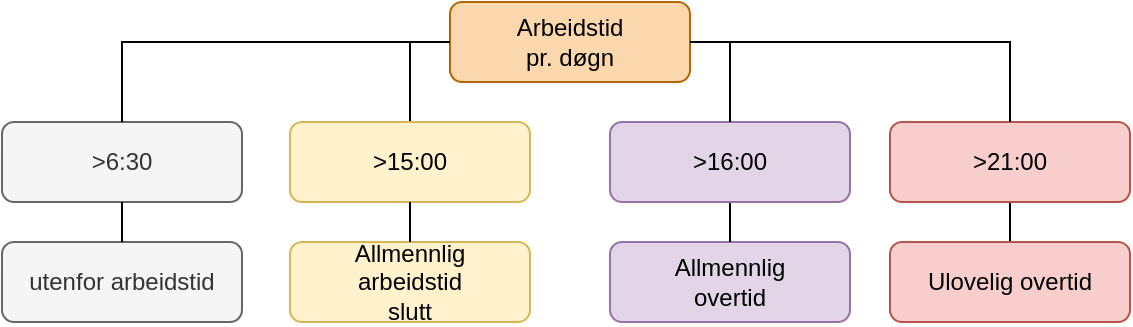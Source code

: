 <mxfile version="20.2.0" type="github">
  <diagram id="YP_fGBndzE_oGwtR0qip" name="Page-1">
    <mxGraphModel dx="686" dy="745" grid="1" gridSize="10" guides="1" tooltips="1" connect="1" arrows="1" fold="1" page="1" pageScale="1" pageWidth="827" pageHeight="1169" math="0" shadow="0">
      <root>
        <mxCell id="0" />
        <mxCell id="1" parent="0" />
        <mxCell id="tMVdI3ujb3LrkkelP-kK-1" value="&lt;div&gt;Arbeidstid&lt;/div&gt;pr. døgn" style="rounded=1;whiteSpace=wrap;html=1;fillColor=#fad7ac;strokeColor=#b46504;" parent="1" vertex="1">
          <mxGeometry x="324" y="80" width="120" height="40" as="geometry" />
        </mxCell>
        <mxCell id="tMVdI3ujb3LrkkelP-kK-5" value="" style="endArrow=none;html=1;rounded=0;entryX=0.5;entryY=1;entryDx=0;entryDy=0;exitX=0.5;exitY=0;exitDx=0;exitDy=0;" parent="1" edge="1" target="y-4FtceOWZFmE6VFH8u1-2" source="y-4FtceOWZFmE6VFH8u1-1">
          <mxGeometry width="50" height="50" relative="1" as="geometry">
            <mxPoint x="494" y="390" as="sourcePoint" />
            <mxPoint x="544" y="340" as="targetPoint" />
          </mxGeometry>
        </mxCell>
        <mxCell id="tMVdI3ujb3LrkkelP-kK-7" value="&lt;div&gt;utenfor arbeidstid&lt;/div&gt;" style="rounded=1;whiteSpace=wrap;html=1;fillColor=#f5f5f5;fontColor=#333333;strokeColor=#666666;" parent="1" vertex="1">
          <mxGeometry x="100" y="200" width="120" height="40" as="geometry" />
        </mxCell>
        <mxCell id="tMVdI3ujb3LrkkelP-kK-9" value="&lt;div&gt;Allmennlig&lt;/div&gt;&lt;div&gt;arbeidstid &lt;br&gt;&lt;/div&gt;&lt;div&gt;slutt&lt;/div&gt;" style="rounded=1;whiteSpace=wrap;html=1;fillColor=#fff2cc;strokeColor=#d6b656;" parent="1" vertex="1">
          <mxGeometry x="244" y="200" width="120" height="40" as="geometry" />
        </mxCell>
        <mxCell id="tMVdI3ujb3LrkkelP-kK-10" value="&lt;div&gt;Allmennlig&lt;/div&gt;&lt;div&gt;overtid&lt;br&gt;&lt;/div&gt;" style="rounded=1;whiteSpace=wrap;html=1;fillColor=#e1d5e7;strokeColor=#9673a6;" parent="1" vertex="1">
          <mxGeometry x="404" y="200" width="120" height="40" as="geometry" />
        </mxCell>
        <mxCell id="tMVdI3ujb3LrkkelP-kK-12" value="" style="endArrow=none;html=1;rounded=0;startArrow=none;startFill=1;exitX=0.5;exitY=0;exitDx=0;exitDy=0;" parent="1" source="tMVdI3ujb3LrkkelP-kK-2" edge="1">
          <mxGeometry width="50" height="50" relative="1" as="geometry">
            <mxPoint x="414" y="110" as="sourcePoint" />
            <mxPoint x="304" y="100" as="targetPoint" />
          </mxGeometry>
        </mxCell>
        <mxCell id="tMVdI3ujb3LrkkelP-kK-2" value="&amp;gt;15:00" style="rounded=1;whiteSpace=wrap;html=1;fillColor=#fff2cc;strokeColor=#d6b656;" parent="1" vertex="1">
          <mxGeometry x="244" y="140" width="120" height="40" as="geometry" />
        </mxCell>
        <mxCell id="tMVdI3ujb3LrkkelP-kK-13" value="" style="endArrow=none;html=1;rounded=0;entryX=0.5;entryY=1;entryDx=0;entryDy=0;startArrow=none;startFill=0;exitX=0.5;exitY=0;exitDx=0;exitDy=0;endFill=0;" parent="1" source="tMVdI3ujb3LrkkelP-kK-9" target="tMVdI3ujb3LrkkelP-kK-2" edge="1">
          <mxGeometry width="50" height="50" relative="1" as="geometry">
            <mxPoint x="324" y="200" as="sourcePoint" />
            <mxPoint x="324" y="120" as="targetPoint" />
          </mxGeometry>
        </mxCell>
        <mxCell id="tMVdI3ujb3LrkkelP-kK-14" style="edgeStyle=orthogonalEdgeStyle;rounded=0;orthogonalLoop=1;jettySize=auto;html=1;entryX=0.5;entryY=0;entryDx=0;entryDy=0;startArrow=none;exitX=0.5;exitY=1;exitDx=0;exitDy=0;endArrow=none;endFill=0;" parent="1" source="tMVdI3ujb3LrkkelP-kK-4" target="tMVdI3ujb3LrkkelP-kK-10" edge="1">
          <mxGeometry relative="1" as="geometry">
            <mxPoint x="194" y="210" as="targetPoint" />
            <mxPoint x="604" y="210" as="sourcePoint" />
            <Array as="points">
              <mxPoint x="464" y="170" />
              <mxPoint x="464" y="170" />
            </Array>
          </mxGeometry>
        </mxCell>
        <mxCell id="tMVdI3ujb3LrkkelP-kK-4" value="&amp;gt;16:00" style="rounded=1;whiteSpace=wrap;html=1;fillColor=#e1d5e7;strokeColor=#9673a6;" parent="1" vertex="1">
          <mxGeometry x="404" y="140" width="120" height="40" as="geometry" />
        </mxCell>
        <mxCell id="tMVdI3ujb3LrkkelP-kK-15" value="" style="edgeStyle=orthogonalEdgeStyle;rounded=0;orthogonalLoop=1;jettySize=auto;html=1;exitX=1;exitY=0.5;exitDx=0;exitDy=0;entryX=0.5;entryY=0;entryDx=0;entryDy=0;endArrow=none;" parent="1" source="tMVdI3ujb3LrkkelP-kK-1" target="tMVdI3ujb3LrkkelP-kK-4" edge="1">
          <mxGeometry relative="1" as="geometry">
            <mxPoint x="464" y="200" as="targetPoint" />
            <mxPoint x="384" y="100" as="sourcePoint" />
          </mxGeometry>
        </mxCell>
        <mxCell id="y-4FtceOWZFmE6VFH8u1-1" value="Ulovelig overtid" style="rounded=1;whiteSpace=wrap;html=1;fillColor=#f8cecc;strokeColor=#b85450;" vertex="1" parent="1">
          <mxGeometry x="544" y="200" width="120" height="40" as="geometry" />
        </mxCell>
        <mxCell id="y-4FtceOWZFmE6VFH8u1-2" value="&lt;div&gt;&amp;gt;21:00&lt;/div&gt;" style="rounded=1;whiteSpace=wrap;html=1;fillColor=#f8cecc;strokeColor=#b85450;" vertex="1" parent="1">
          <mxGeometry x="544" y="140" width="120" height="40" as="geometry" />
        </mxCell>
        <mxCell id="y-4FtceOWZFmE6VFH8u1-3" value="" style="edgeStyle=orthogonalEdgeStyle;rounded=0;orthogonalLoop=1;jettySize=auto;html=1;exitX=1;exitY=0.5;exitDx=0;exitDy=0;entryX=0.5;entryY=0;entryDx=0;entryDy=0;endArrow=none;" edge="1" parent="1" target="y-4FtceOWZFmE6VFH8u1-2" source="tMVdI3ujb3LrkkelP-kK-1">
          <mxGeometry relative="1" as="geometry">
            <mxPoint x="604" y="200" as="targetPoint" />
            <mxPoint x="524" y="100" as="sourcePoint" />
          </mxGeometry>
        </mxCell>
        <mxCell id="tMVdI3ujb3LrkkelP-kK-3" value="&lt;div&gt;&amp;gt;6:30&lt;/div&gt;" style="rounded=1;whiteSpace=wrap;html=1;fillColor=#f5f5f5;fontColor=#333333;strokeColor=#666666;" parent="1" vertex="1">
          <mxGeometry x="100" y="140" width="120" height="40" as="geometry" />
        </mxCell>
        <mxCell id="y-4FtceOWZFmE6VFH8u1-4" value="" style="edgeStyle=orthogonalEdgeStyle;rounded=0;orthogonalLoop=1;jettySize=auto;html=1;exitX=0;exitY=0.5;exitDx=0;exitDy=0;endArrow=none;endFill=0;entryX=0.5;entryY=0;entryDx=0;entryDy=0;" edge="1" parent="1" source="tMVdI3ujb3LrkkelP-kK-1" target="tMVdI3ujb3LrkkelP-kK-3">
          <mxGeometry relative="1" as="geometry">
            <mxPoint x="164" y="140" as="targetPoint" />
            <mxPoint x="324" y="100" as="sourcePoint" />
          </mxGeometry>
        </mxCell>
        <mxCell id="y-4FtceOWZFmE6VFH8u1-6" value="" style="endArrow=none;html=1;rounded=0;entryX=0.5;entryY=1;entryDx=0;entryDy=0;exitX=0.5;exitY=0;exitDx=0;exitDy=0;" edge="1" parent="1" source="tMVdI3ujb3LrkkelP-kK-7" target="tMVdI3ujb3LrkkelP-kK-3">
          <mxGeometry width="50" height="50" relative="1" as="geometry">
            <mxPoint x="164" y="200" as="sourcePoint" />
            <mxPoint x="164" y="180" as="targetPoint" />
          </mxGeometry>
        </mxCell>
      </root>
    </mxGraphModel>
  </diagram>
</mxfile>
